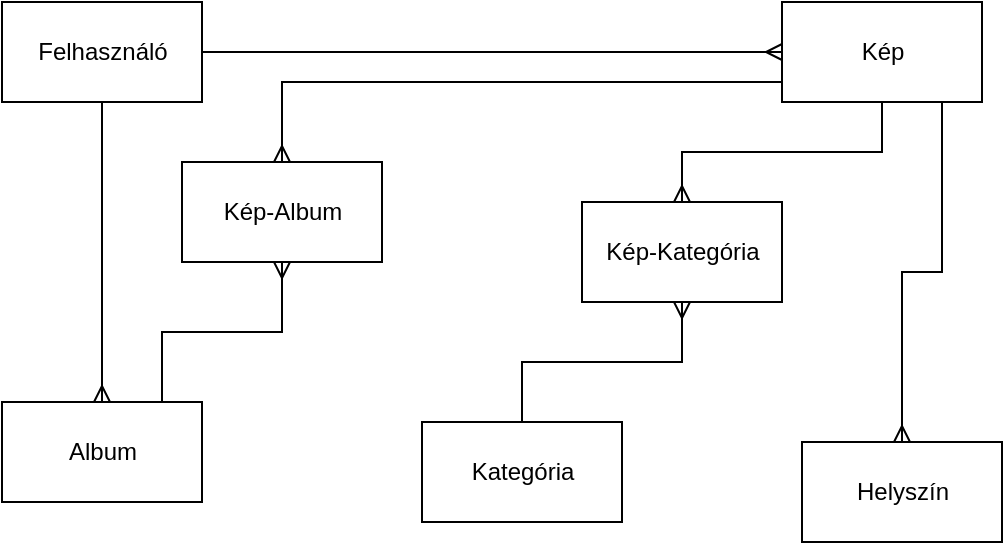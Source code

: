 <mxfile version="20.8.20" type="device"><diagram name="Page-1" id="fNfjai8GHxvqMfG3u25U"><mxGraphModel dx="1434" dy="714" grid="1" gridSize="10" guides="1" tooltips="1" connect="1" arrows="1" fold="1" page="1" pageScale="1" pageWidth="850" pageHeight="1100" math="0" shadow="0"><root><mxCell id="0"/><mxCell id="1" parent="0"/><mxCell id="c0Gkwz6Yt10H_lMzDETM-1" value="Felhasználó" style="html=1;dashed=0;whitespace=wrap;" vertex="1" parent="1"><mxGeometry x="180" y="80" width="100" height="50" as="geometry"/></mxCell><mxCell id="c0Gkwz6Yt10H_lMzDETM-2" value="Kép" style="html=1;dashed=0;whitespace=wrap;" vertex="1" parent="1"><mxGeometry x="570" y="80" width="100" height="50" as="geometry"/></mxCell><mxCell id="c0Gkwz6Yt10H_lMzDETM-3" value="Helyszín" style="html=1;dashed=0;whitespace=wrap;" vertex="1" parent="1"><mxGeometry x="580" y="300" width="100" height="50" as="geometry"/></mxCell><mxCell id="c0Gkwz6Yt10H_lMzDETM-4" value="Album" style="html=1;dashed=0;whitespace=wrap;" vertex="1" parent="1"><mxGeometry x="180" y="280" width="100" height="50" as="geometry"/></mxCell><mxCell id="c0Gkwz6Yt10H_lMzDETM-5" value="Kategória" style="html=1;dashed=0;whitespace=wrap;" vertex="1" parent="1"><mxGeometry x="390" y="290" width="100" height="50" as="geometry"/></mxCell><mxCell id="c0Gkwz6Yt10H_lMzDETM-8" value="" style="edgeStyle=entityRelationEdgeStyle;fontSize=12;html=1;endArrow=ERmany;rounded=0;" edge="1" parent="1" source="c0Gkwz6Yt10H_lMzDETM-1" target="c0Gkwz6Yt10H_lMzDETM-2"><mxGeometry width="100" height="100" relative="1" as="geometry"><mxPoint x="370" y="420" as="sourcePoint"/><mxPoint x="470" y="320" as="targetPoint"/></mxGeometry></mxCell><mxCell id="c0Gkwz6Yt10H_lMzDETM-9" value="" style="fontSize=12;html=1;endArrow=ERmany;rounded=0;" edge="1" parent="1" source="c0Gkwz6Yt10H_lMzDETM-1" target="c0Gkwz6Yt10H_lMzDETM-4"><mxGeometry width="100" height="100" relative="1" as="geometry"><mxPoint x="300" y="210" as="sourcePoint"/><mxPoint x="310" y="480" as="targetPoint"/></mxGeometry></mxCell><mxCell id="c0Gkwz6Yt10H_lMzDETM-11" value="" style="fontSize=12;html=1;endArrow=ERmany;rounded=0;edgeStyle=orthogonalEdgeStyle;" edge="1" parent="1" source="c0Gkwz6Yt10H_lMzDETM-2" target="c0Gkwz6Yt10H_lMzDETM-3"><mxGeometry width="100" height="100" relative="1" as="geometry"><mxPoint x="530" y="270" as="sourcePoint"/><mxPoint x="630" y="170" as="targetPoint"/><Array as="points"><mxPoint x="650" y="215"/><mxPoint x="630" y="215"/></Array></mxGeometry></mxCell><mxCell id="c0Gkwz6Yt10H_lMzDETM-12" value="Kép-Kategória" style="html=1;dashed=0;whitespace=wrap;" vertex="1" parent="1"><mxGeometry x="470" y="180" width="100" height="50" as="geometry"/></mxCell><mxCell id="c0Gkwz6Yt10H_lMzDETM-13" value="" style="fontSize=12;html=1;endArrow=ERmany;rounded=0;edgeStyle=orthogonalEdgeStyle;" edge="1" parent="1" source="c0Gkwz6Yt10H_lMzDETM-2" target="c0Gkwz6Yt10H_lMzDETM-12"><mxGeometry width="100" height="100" relative="1" as="geometry"><mxPoint x="370" y="420" as="sourcePoint"/><mxPoint x="470" y="320" as="targetPoint"/></mxGeometry></mxCell><mxCell id="c0Gkwz6Yt10H_lMzDETM-14" value="" style="fontSize=12;html=1;endArrow=ERmany;rounded=0;edgeStyle=orthogonalEdgeStyle;" edge="1" parent="1" source="c0Gkwz6Yt10H_lMzDETM-5" target="c0Gkwz6Yt10H_lMzDETM-12"><mxGeometry width="100" height="100" relative="1" as="geometry"><mxPoint x="370" y="420" as="sourcePoint"/><mxPoint x="470" y="320" as="targetPoint"/></mxGeometry></mxCell><mxCell id="c0Gkwz6Yt10H_lMzDETM-15" value="Kép-Album" style="html=1;dashed=0;whitespace=wrap;" vertex="1" parent="1"><mxGeometry x="270" y="160" width="100" height="50" as="geometry"/></mxCell><mxCell id="c0Gkwz6Yt10H_lMzDETM-16" value="" style="edgeStyle=orthogonalEdgeStyle;fontSize=12;html=1;endArrow=ERmany;rounded=0;" edge="1" parent="1" source="c0Gkwz6Yt10H_lMzDETM-2" target="c0Gkwz6Yt10H_lMzDETM-15"><mxGeometry width="100" height="100" relative="1" as="geometry"><mxPoint x="370" y="420" as="sourcePoint"/><mxPoint x="470" y="320" as="targetPoint"/><Array as="points"><mxPoint x="320" y="120"/></Array></mxGeometry></mxCell><mxCell id="c0Gkwz6Yt10H_lMzDETM-17" value="" style="edgeStyle=orthogonalEdgeStyle;fontSize=12;html=1;endArrow=ERmany;rounded=0;" edge="1" parent="1" source="c0Gkwz6Yt10H_lMzDETM-4" target="c0Gkwz6Yt10H_lMzDETM-15"><mxGeometry width="100" height="100" relative="1" as="geometry"><mxPoint x="370" y="420" as="sourcePoint"/><mxPoint x="470" y="320" as="targetPoint"/><Array as="points"><mxPoint x="260" y="245"/><mxPoint x="320" y="245"/></Array></mxGeometry></mxCell></root></mxGraphModel></diagram></mxfile>